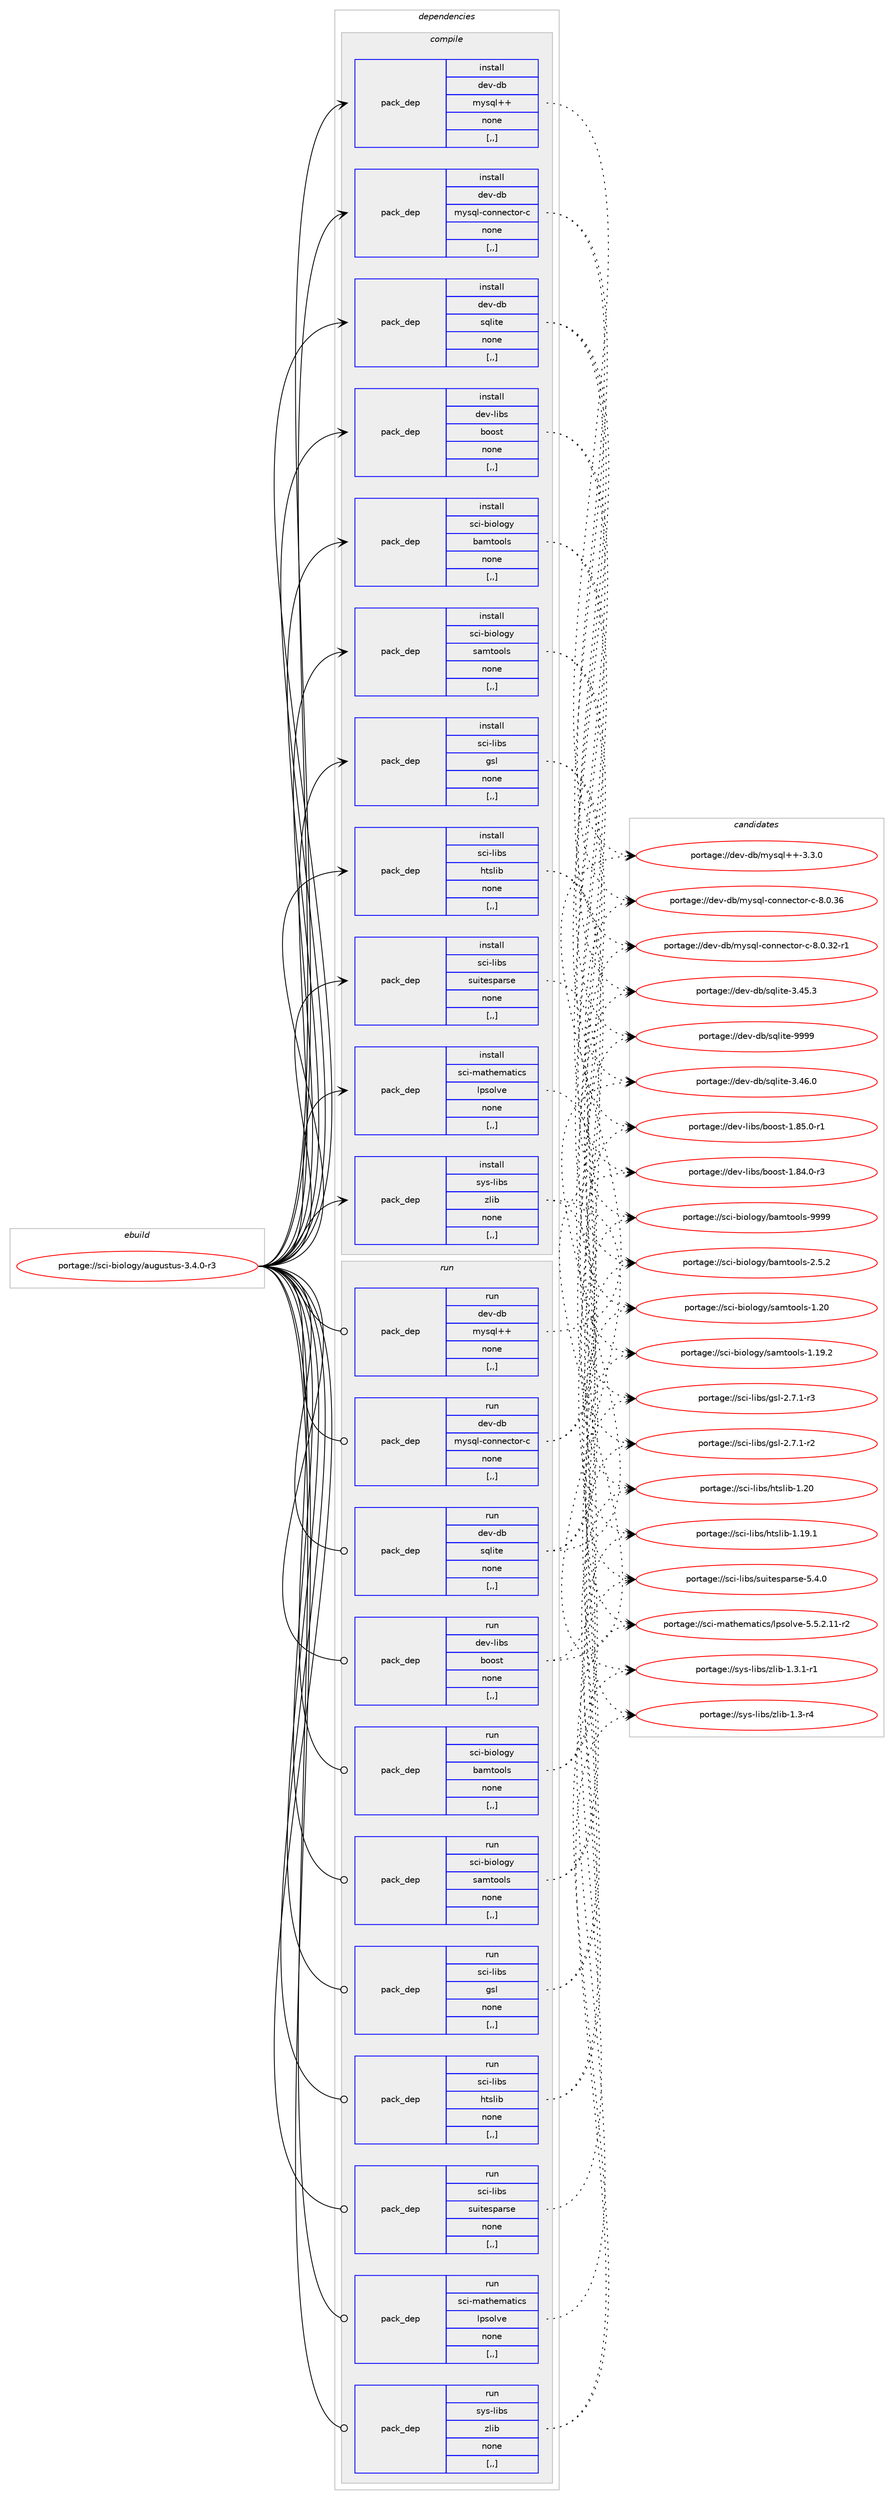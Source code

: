 digraph prolog {

# *************
# Graph options
# *************

newrank=true;
concentrate=true;
compound=true;
graph [rankdir=LR,fontname=Helvetica,fontsize=10,ranksep=1.5];#, ranksep=2.5, nodesep=0.2];
edge  [arrowhead=vee];
node  [fontname=Helvetica,fontsize=10];

# **********
# The ebuild
# **********

subgraph cluster_leftcol {
color=gray;
label=<<i>ebuild</i>>;
id [label="portage://sci-biology/augustus-3.4.0-r3", color=red, width=4, href="../sci-biology/augustus-3.4.0-r3.svg"];
}

# ****************
# The dependencies
# ****************

subgraph cluster_midcol {
color=gray;
label=<<i>dependencies</i>>;
subgraph cluster_compile {
fillcolor="#eeeeee";
style=filled;
label=<<i>compile</i>>;
subgraph pack285102 {
dependency391627 [label=<<TABLE BORDER="0" CELLBORDER="1" CELLSPACING="0" CELLPADDING="4" WIDTH="220"><TR><TD ROWSPAN="6" CELLPADDING="30">pack_dep</TD></TR><TR><TD WIDTH="110">install</TD></TR><TR><TD>dev-db</TD></TR><TR><TD>mysql++</TD></TR><TR><TD>none</TD></TR><TR><TD>[,,]</TD></TR></TABLE>>, shape=none, color=blue];
}
id:e -> dependency391627:w [weight=20,style="solid",arrowhead="vee"];
subgraph pack285103 {
dependency391628 [label=<<TABLE BORDER="0" CELLBORDER="1" CELLSPACING="0" CELLPADDING="4" WIDTH="220"><TR><TD ROWSPAN="6" CELLPADDING="30">pack_dep</TD></TR><TR><TD WIDTH="110">install</TD></TR><TR><TD>dev-db</TD></TR><TR><TD>mysql-connector-c</TD></TR><TR><TD>none</TD></TR><TR><TD>[,,]</TD></TR></TABLE>>, shape=none, color=blue];
}
id:e -> dependency391628:w [weight=20,style="solid",arrowhead="vee"];
subgraph pack285104 {
dependency391629 [label=<<TABLE BORDER="0" CELLBORDER="1" CELLSPACING="0" CELLPADDING="4" WIDTH="220"><TR><TD ROWSPAN="6" CELLPADDING="30">pack_dep</TD></TR><TR><TD WIDTH="110">install</TD></TR><TR><TD>dev-db</TD></TR><TR><TD>sqlite</TD></TR><TR><TD>none</TD></TR><TR><TD>[,,]</TD></TR></TABLE>>, shape=none, color=blue];
}
id:e -> dependency391629:w [weight=20,style="solid",arrowhead="vee"];
subgraph pack285105 {
dependency391630 [label=<<TABLE BORDER="0" CELLBORDER="1" CELLSPACING="0" CELLPADDING="4" WIDTH="220"><TR><TD ROWSPAN="6" CELLPADDING="30">pack_dep</TD></TR><TR><TD WIDTH="110">install</TD></TR><TR><TD>dev-libs</TD></TR><TR><TD>boost</TD></TR><TR><TD>none</TD></TR><TR><TD>[,,]</TD></TR></TABLE>>, shape=none, color=blue];
}
id:e -> dependency391630:w [weight=20,style="solid",arrowhead="vee"];
subgraph pack285106 {
dependency391631 [label=<<TABLE BORDER="0" CELLBORDER="1" CELLSPACING="0" CELLPADDING="4" WIDTH="220"><TR><TD ROWSPAN="6" CELLPADDING="30">pack_dep</TD></TR><TR><TD WIDTH="110">install</TD></TR><TR><TD>sci-biology</TD></TR><TR><TD>bamtools</TD></TR><TR><TD>none</TD></TR><TR><TD>[,,]</TD></TR></TABLE>>, shape=none, color=blue];
}
id:e -> dependency391631:w [weight=20,style="solid",arrowhead="vee"];
subgraph pack285107 {
dependency391632 [label=<<TABLE BORDER="0" CELLBORDER="1" CELLSPACING="0" CELLPADDING="4" WIDTH="220"><TR><TD ROWSPAN="6" CELLPADDING="30">pack_dep</TD></TR><TR><TD WIDTH="110">install</TD></TR><TR><TD>sci-biology</TD></TR><TR><TD>samtools</TD></TR><TR><TD>none</TD></TR><TR><TD>[,,]</TD></TR></TABLE>>, shape=none, color=blue];
}
id:e -> dependency391632:w [weight=20,style="solid",arrowhead="vee"];
subgraph pack285108 {
dependency391633 [label=<<TABLE BORDER="0" CELLBORDER="1" CELLSPACING="0" CELLPADDING="4" WIDTH="220"><TR><TD ROWSPAN="6" CELLPADDING="30">pack_dep</TD></TR><TR><TD WIDTH="110">install</TD></TR><TR><TD>sci-libs</TD></TR><TR><TD>gsl</TD></TR><TR><TD>none</TD></TR><TR><TD>[,,]</TD></TR></TABLE>>, shape=none, color=blue];
}
id:e -> dependency391633:w [weight=20,style="solid",arrowhead="vee"];
subgraph pack285109 {
dependency391634 [label=<<TABLE BORDER="0" CELLBORDER="1" CELLSPACING="0" CELLPADDING="4" WIDTH="220"><TR><TD ROWSPAN="6" CELLPADDING="30">pack_dep</TD></TR><TR><TD WIDTH="110">install</TD></TR><TR><TD>sci-libs</TD></TR><TR><TD>htslib</TD></TR><TR><TD>none</TD></TR><TR><TD>[,,]</TD></TR></TABLE>>, shape=none, color=blue];
}
id:e -> dependency391634:w [weight=20,style="solid",arrowhead="vee"];
subgraph pack285110 {
dependency391635 [label=<<TABLE BORDER="0" CELLBORDER="1" CELLSPACING="0" CELLPADDING="4" WIDTH="220"><TR><TD ROWSPAN="6" CELLPADDING="30">pack_dep</TD></TR><TR><TD WIDTH="110">install</TD></TR><TR><TD>sci-libs</TD></TR><TR><TD>suitesparse</TD></TR><TR><TD>none</TD></TR><TR><TD>[,,]</TD></TR></TABLE>>, shape=none, color=blue];
}
id:e -> dependency391635:w [weight=20,style="solid",arrowhead="vee"];
subgraph pack285111 {
dependency391636 [label=<<TABLE BORDER="0" CELLBORDER="1" CELLSPACING="0" CELLPADDING="4" WIDTH="220"><TR><TD ROWSPAN="6" CELLPADDING="30">pack_dep</TD></TR><TR><TD WIDTH="110">install</TD></TR><TR><TD>sci-mathematics</TD></TR><TR><TD>lpsolve</TD></TR><TR><TD>none</TD></TR><TR><TD>[,,]</TD></TR></TABLE>>, shape=none, color=blue];
}
id:e -> dependency391636:w [weight=20,style="solid",arrowhead="vee"];
subgraph pack285112 {
dependency391637 [label=<<TABLE BORDER="0" CELLBORDER="1" CELLSPACING="0" CELLPADDING="4" WIDTH="220"><TR><TD ROWSPAN="6" CELLPADDING="30">pack_dep</TD></TR><TR><TD WIDTH="110">install</TD></TR><TR><TD>sys-libs</TD></TR><TR><TD>zlib</TD></TR><TR><TD>none</TD></TR><TR><TD>[,,]</TD></TR></TABLE>>, shape=none, color=blue];
}
id:e -> dependency391637:w [weight=20,style="solid",arrowhead="vee"];
}
subgraph cluster_compileandrun {
fillcolor="#eeeeee";
style=filled;
label=<<i>compile and run</i>>;
}
subgraph cluster_run {
fillcolor="#eeeeee";
style=filled;
label=<<i>run</i>>;
subgraph pack285113 {
dependency391638 [label=<<TABLE BORDER="0" CELLBORDER="1" CELLSPACING="0" CELLPADDING="4" WIDTH="220"><TR><TD ROWSPAN="6" CELLPADDING="30">pack_dep</TD></TR><TR><TD WIDTH="110">run</TD></TR><TR><TD>dev-db</TD></TR><TR><TD>mysql++</TD></TR><TR><TD>none</TD></TR><TR><TD>[,,]</TD></TR></TABLE>>, shape=none, color=blue];
}
id:e -> dependency391638:w [weight=20,style="solid",arrowhead="odot"];
subgraph pack285114 {
dependency391639 [label=<<TABLE BORDER="0" CELLBORDER="1" CELLSPACING="0" CELLPADDING="4" WIDTH="220"><TR><TD ROWSPAN="6" CELLPADDING="30">pack_dep</TD></TR><TR><TD WIDTH="110">run</TD></TR><TR><TD>dev-db</TD></TR><TR><TD>mysql-connector-c</TD></TR><TR><TD>none</TD></TR><TR><TD>[,,]</TD></TR></TABLE>>, shape=none, color=blue];
}
id:e -> dependency391639:w [weight=20,style="solid",arrowhead="odot"];
subgraph pack285115 {
dependency391640 [label=<<TABLE BORDER="0" CELLBORDER="1" CELLSPACING="0" CELLPADDING="4" WIDTH="220"><TR><TD ROWSPAN="6" CELLPADDING="30">pack_dep</TD></TR><TR><TD WIDTH="110">run</TD></TR><TR><TD>dev-db</TD></TR><TR><TD>sqlite</TD></TR><TR><TD>none</TD></TR><TR><TD>[,,]</TD></TR></TABLE>>, shape=none, color=blue];
}
id:e -> dependency391640:w [weight=20,style="solid",arrowhead="odot"];
subgraph pack285116 {
dependency391641 [label=<<TABLE BORDER="0" CELLBORDER="1" CELLSPACING="0" CELLPADDING="4" WIDTH="220"><TR><TD ROWSPAN="6" CELLPADDING="30">pack_dep</TD></TR><TR><TD WIDTH="110">run</TD></TR><TR><TD>dev-libs</TD></TR><TR><TD>boost</TD></TR><TR><TD>none</TD></TR><TR><TD>[,,]</TD></TR></TABLE>>, shape=none, color=blue];
}
id:e -> dependency391641:w [weight=20,style="solid",arrowhead="odot"];
subgraph pack285117 {
dependency391642 [label=<<TABLE BORDER="0" CELLBORDER="1" CELLSPACING="0" CELLPADDING="4" WIDTH="220"><TR><TD ROWSPAN="6" CELLPADDING="30">pack_dep</TD></TR><TR><TD WIDTH="110">run</TD></TR><TR><TD>sci-biology</TD></TR><TR><TD>bamtools</TD></TR><TR><TD>none</TD></TR><TR><TD>[,,]</TD></TR></TABLE>>, shape=none, color=blue];
}
id:e -> dependency391642:w [weight=20,style="solid",arrowhead="odot"];
subgraph pack285118 {
dependency391643 [label=<<TABLE BORDER="0" CELLBORDER="1" CELLSPACING="0" CELLPADDING="4" WIDTH="220"><TR><TD ROWSPAN="6" CELLPADDING="30">pack_dep</TD></TR><TR><TD WIDTH="110">run</TD></TR><TR><TD>sci-biology</TD></TR><TR><TD>samtools</TD></TR><TR><TD>none</TD></TR><TR><TD>[,,]</TD></TR></TABLE>>, shape=none, color=blue];
}
id:e -> dependency391643:w [weight=20,style="solid",arrowhead="odot"];
subgraph pack285119 {
dependency391644 [label=<<TABLE BORDER="0" CELLBORDER="1" CELLSPACING="0" CELLPADDING="4" WIDTH="220"><TR><TD ROWSPAN="6" CELLPADDING="30">pack_dep</TD></TR><TR><TD WIDTH="110">run</TD></TR><TR><TD>sci-libs</TD></TR><TR><TD>gsl</TD></TR><TR><TD>none</TD></TR><TR><TD>[,,]</TD></TR></TABLE>>, shape=none, color=blue];
}
id:e -> dependency391644:w [weight=20,style="solid",arrowhead="odot"];
subgraph pack285120 {
dependency391645 [label=<<TABLE BORDER="0" CELLBORDER="1" CELLSPACING="0" CELLPADDING="4" WIDTH="220"><TR><TD ROWSPAN="6" CELLPADDING="30">pack_dep</TD></TR><TR><TD WIDTH="110">run</TD></TR><TR><TD>sci-libs</TD></TR><TR><TD>htslib</TD></TR><TR><TD>none</TD></TR><TR><TD>[,,]</TD></TR></TABLE>>, shape=none, color=blue];
}
id:e -> dependency391645:w [weight=20,style="solid",arrowhead="odot"];
subgraph pack285121 {
dependency391646 [label=<<TABLE BORDER="0" CELLBORDER="1" CELLSPACING="0" CELLPADDING="4" WIDTH="220"><TR><TD ROWSPAN="6" CELLPADDING="30">pack_dep</TD></TR><TR><TD WIDTH="110">run</TD></TR><TR><TD>sci-libs</TD></TR><TR><TD>suitesparse</TD></TR><TR><TD>none</TD></TR><TR><TD>[,,]</TD></TR></TABLE>>, shape=none, color=blue];
}
id:e -> dependency391646:w [weight=20,style="solid",arrowhead="odot"];
subgraph pack285122 {
dependency391647 [label=<<TABLE BORDER="0" CELLBORDER="1" CELLSPACING="0" CELLPADDING="4" WIDTH="220"><TR><TD ROWSPAN="6" CELLPADDING="30">pack_dep</TD></TR><TR><TD WIDTH="110">run</TD></TR><TR><TD>sci-mathematics</TD></TR><TR><TD>lpsolve</TD></TR><TR><TD>none</TD></TR><TR><TD>[,,]</TD></TR></TABLE>>, shape=none, color=blue];
}
id:e -> dependency391647:w [weight=20,style="solid",arrowhead="odot"];
subgraph pack285123 {
dependency391648 [label=<<TABLE BORDER="0" CELLBORDER="1" CELLSPACING="0" CELLPADDING="4" WIDTH="220"><TR><TD ROWSPAN="6" CELLPADDING="30">pack_dep</TD></TR><TR><TD WIDTH="110">run</TD></TR><TR><TD>sys-libs</TD></TR><TR><TD>zlib</TD></TR><TR><TD>none</TD></TR><TR><TD>[,,]</TD></TR></TABLE>>, shape=none, color=blue];
}
id:e -> dependency391648:w [weight=20,style="solid",arrowhead="odot"];
}
}

# **************
# The candidates
# **************

subgraph cluster_choices {
rank=same;
color=gray;
label=<<i>candidates</i>>;

subgraph choice285102 {
color=black;
nodesep=1;
choice1001011184510098471091211151131084343455146514648 [label="portage://dev-db/mysql++-3.3.0", color=red, width=4,href="../dev-db/mysql++-3.3.0.svg"];
dependency391627:e -> choice1001011184510098471091211151131084343455146514648:w [style=dotted,weight="100"];
}
subgraph choice285103 {
color=black;
nodesep=1;
choice100101118451009847109121115113108459911111011010199116111114459945564648465154 [label="portage://dev-db/mysql-connector-c-8.0.36", color=red, width=4,href="../dev-db/mysql-connector-c-8.0.36.svg"];
choice1001011184510098471091211151131084599111110110101991161111144599455646484651504511449 [label="portage://dev-db/mysql-connector-c-8.0.32-r1", color=red, width=4,href="../dev-db/mysql-connector-c-8.0.32-r1.svg"];
dependency391628:e -> choice100101118451009847109121115113108459911111011010199116111114459945564648465154:w [style=dotted,weight="100"];
dependency391628:e -> choice1001011184510098471091211151131084599111110110101991161111144599455646484651504511449:w [style=dotted,weight="100"];
}
subgraph choice285104 {
color=black;
nodesep=1;
choice1001011184510098471151131081051161014557575757 [label="portage://dev-db/sqlite-9999", color=red, width=4,href="../dev-db/sqlite-9999.svg"];
choice10010111845100984711511310810511610145514652544648 [label="portage://dev-db/sqlite-3.46.0", color=red, width=4,href="../dev-db/sqlite-3.46.0.svg"];
choice10010111845100984711511310810511610145514652534651 [label="portage://dev-db/sqlite-3.45.3", color=red, width=4,href="../dev-db/sqlite-3.45.3.svg"];
dependency391629:e -> choice1001011184510098471151131081051161014557575757:w [style=dotted,weight="100"];
dependency391629:e -> choice10010111845100984711511310810511610145514652544648:w [style=dotted,weight="100"];
dependency391629:e -> choice10010111845100984711511310810511610145514652534651:w [style=dotted,weight="100"];
}
subgraph choice285105 {
color=black;
nodesep=1;
choice10010111845108105981154798111111115116454946565346484511449 [label="portage://dev-libs/boost-1.85.0-r1", color=red, width=4,href="../dev-libs/boost-1.85.0-r1.svg"];
choice10010111845108105981154798111111115116454946565246484511451 [label="portage://dev-libs/boost-1.84.0-r3", color=red, width=4,href="../dev-libs/boost-1.84.0-r3.svg"];
dependency391630:e -> choice10010111845108105981154798111111115116454946565346484511449:w [style=dotted,weight="100"];
dependency391630:e -> choice10010111845108105981154798111111115116454946565246484511451:w [style=dotted,weight="100"];
}
subgraph choice285106 {
color=black;
nodesep=1;
choice1159910545981051111081111031214798971091161111111081154557575757 [label="portage://sci-biology/bamtools-9999", color=red, width=4,href="../sci-biology/bamtools-9999.svg"];
choice115991054598105111108111103121479897109116111111108115455046534650 [label="portage://sci-biology/bamtools-2.5.2", color=red, width=4,href="../sci-biology/bamtools-2.5.2.svg"];
dependency391631:e -> choice1159910545981051111081111031214798971091161111111081154557575757:w [style=dotted,weight="100"];
dependency391631:e -> choice115991054598105111108111103121479897109116111111108115455046534650:w [style=dotted,weight="100"];
}
subgraph choice285107 {
color=black;
nodesep=1;
choice11599105459810511110811110312147115971091161111111081154549465048 [label="portage://sci-biology/samtools-1.20", color=red, width=4,href="../sci-biology/samtools-1.20.svg"];
choice115991054598105111108111103121471159710911611111110811545494649574650 [label="portage://sci-biology/samtools-1.19.2", color=red, width=4,href="../sci-biology/samtools-1.19.2.svg"];
dependency391632:e -> choice11599105459810511110811110312147115971091161111111081154549465048:w [style=dotted,weight="100"];
dependency391632:e -> choice115991054598105111108111103121471159710911611111110811545494649574650:w [style=dotted,weight="100"];
}
subgraph choice285108 {
color=black;
nodesep=1;
choice115991054510810598115471031151084550465546494511451 [label="portage://sci-libs/gsl-2.7.1-r3", color=red, width=4,href="../sci-libs/gsl-2.7.1-r3.svg"];
choice115991054510810598115471031151084550465546494511450 [label="portage://sci-libs/gsl-2.7.1-r2", color=red, width=4,href="../sci-libs/gsl-2.7.1-r2.svg"];
dependency391633:e -> choice115991054510810598115471031151084550465546494511451:w [style=dotted,weight="100"];
dependency391633:e -> choice115991054510810598115471031151084550465546494511450:w [style=dotted,weight="100"];
}
subgraph choice285109 {
color=black;
nodesep=1;
choice11599105451081059811547104116115108105984549465048 [label="portage://sci-libs/htslib-1.20", color=red, width=4,href="../sci-libs/htslib-1.20.svg"];
choice115991054510810598115471041161151081059845494649574649 [label="portage://sci-libs/htslib-1.19.1", color=red, width=4,href="../sci-libs/htslib-1.19.1.svg"];
dependency391634:e -> choice11599105451081059811547104116115108105984549465048:w [style=dotted,weight="100"];
dependency391634:e -> choice115991054510810598115471041161151081059845494649574649:w [style=dotted,weight="100"];
}
subgraph choice285110 {
color=black;
nodesep=1;
choice1159910545108105981154711511710511610111511297114115101455346524648 [label="portage://sci-libs/suitesparse-5.4.0", color=red, width=4,href="../sci-libs/suitesparse-5.4.0.svg"];
dependency391635:e -> choice1159910545108105981154711511710511610111511297114115101455346524648:w [style=dotted,weight="100"];
}
subgraph choice285111 {
color=black;
nodesep=1;
choice1159910545109971161041011099711610599115471081121151111081181014553465346504649494511450 [label="portage://sci-mathematics/lpsolve-5.5.2.11-r2", color=red, width=4,href="../sci-mathematics/lpsolve-5.5.2.11-r2.svg"];
dependency391636:e -> choice1159910545109971161041011099711610599115471081121151111081181014553465346504649494511450:w [style=dotted,weight="100"];
}
subgraph choice285112 {
color=black;
nodesep=1;
choice115121115451081059811547122108105984549465146494511449 [label="portage://sys-libs/zlib-1.3.1-r1", color=red, width=4,href="../sys-libs/zlib-1.3.1-r1.svg"];
choice11512111545108105981154712210810598454946514511452 [label="portage://sys-libs/zlib-1.3-r4", color=red, width=4,href="../sys-libs/zlib-1.3-r4.svg"];
dependency391637:e -> choice115121115451081059811547122108105984549465146494511449:w [style=dotted,weight="100"];
dependency391637:e -> choice11512111545108105981154712210810598454946514511452:w [style=dotted,weight="100"];
}
subgraph choice285113 {
color=black;
nodesep=1;
choice1001011184510098471091211151131084343455146514648 [label="portage://dev-db/mysql++-3.3.0", color=red, width=4,href="../dev-db/mysql++-3.3.0.svg"];
dependency391638:e -> choice1001011184510098471091211151131084343455146514648:w [style=dotted,weight="100"];
}
subgraph choice285114 {
color=black;
nodesep=1;
choice100101118451009847109121115113108459911111011010199116111114459945564648465154 [label="portage://dev-db/mysql-connector-c-8.0.36", color=red, width=4,href="../dev-db/mysql-connector-c-8.0.36.svg"];
choice1001011184510098471091211151131084599111110110101991161111144599455646484651504511449 [label="portage://dev-db/mysql-connector-c-8.0.32-r1", color=red, width=4,href="../dev-db/mysql-connector-c-8.0.32-r1.svg"];
dependency391639:e -> choice100101118451009847109121115113108459911111011010199116111114459945564648465154:w [style=dotted,weight="100"];
dependency391639:e -> choice1001011184510098471091211151131084599111110110101991161111144599455646484651504511449:w [style=dotted,weight="100"];
}
subgraph choice285115 {
color=black;
nodesep=1;
choice1001011184510098471151131081051161014557575757 [label="portage://dev-db/sqlite-9999", color=red, width=4,href="../dev-db/sqlite-9999.svg"];
choice10010111845100984711511310810511610145514652544648 [label="portage://dev-db/sqlite-3.46.0", color=red, width=4,href="../dev-db/sqlite-3.46.0.svg"];
choice10010111845100984711511310810511610145514652534651 [label="portage://dev-db/sqlite-3.45.3", color=red, width=4,href="../dev-db/sqlite-3.45.3.svg"];
dependency391640:e -> choice1001011184510098471151131081051161014557575757:w [style=dotted,weight="100"];
dependency391640:e -> choice10010111845100984711511310810511610145514652544648:w [style=dotted,weight="100"];
dependency391640:e -> choice10010111845100984711511310810511610145514652534651:w [style=dotted,weight="100"];
}
subgraph choice285116 {
color=black;
nodesep=1;
choice10010111845108105981154798111111115116454946565346484511449 [label="portage://dev-libs/boost-1.85.0-r1", color=red, width=4,href="../dev-libs/boost-1.85.0-r1.svg"];
choice10010111845108105981154798111111115116454946565246484511451 [label="portage://dev-libs/boost-1.84.0-r3", color=red, width=4,href="../dev-libs/boost-1.84.0-r3.svg"];
dependency391641:e -> choice10010111845108105981154798111111115116454946565346484511449:w [style=dotted,weight="100"];
dependency391641:e -> choice10010111845108105981154798111111115116454946565246484511451:w [style=dotted,weight="100"];
}
subgraph choice285117 {
color=black;
nodesep=1;
choice1159910545981051111081111031214798971091161111111081154557575757 [label="portage://sci-biology/bamtools-9999", color=red, width=4,href="../sci-biology/bamtools-9999.svg"];
choice115991054598105111108111103121479897109116111111108115455046534650 [label="portage://sci-biology/bamtools-2.5.2", color=red, width=4,href="../sci-biology/bamtools-2.5.2.svg"];
dependency391642:e -> choice1159910545981051111081111031214798971091161111111081154557575757:w [style=dotted,weight="100"];
dependency391642:e -> choice115991054598105111108111103121479897109116111111108115455046534650:w [style=dotted,weight="100"];
}
subgraph choice285118 {
color=black;
nodesep=1;
choice11599105459810511110811110312147115971091161111111081154549465048 [label="portage://sci-biology/samtools-1.20", color=red, width=4,href="../sci-biology/samtools-1.20.svg"];
choice115991054598105111108111103121471159710911611111110811545494649574650 [label="portage://sci-biology/samtools-1.19.2", color=red, width=4,href="../sci-biology/samtools-1.19.2.svg"];
dependency391643:e -> choice11599105459810511110811110312147115971091161111111081154549465048:w [style=dotted,weight="100"];
dependency391643:e -> choice115991054598105111108111103121471159710911611111110811545494649574650:w [style=dotted,weight="100"];
}
subgraph choice285119 {
color=black;
nodesep=1;
choice115991054510810598115471031151084550465546494511451 [label="portage://sci-libs/gsl-2.7.1-r3", color=red, width=4,href="../sci-libs/gsl-2.7.1-r3.svg"];
choice115991054510810598115471031151084550465546494511450 [label="portage://sci-libs/gsl-2.7.1-r2", color=red, width=4,href="../sci-libs/gsl-2.7.1-r2.svg"];
dependency391644:e -> choice115991054510810598115471031151084550465546494511451:w [style=dotted,weight="100"];
dependency391644:e -> choice115991054510810598115471031151084550465546494511450:w [style=dotted,weight="100"];
}
subgraph choice285120 {
color=black;
nodesep=1;
choice11599105451081059811547104116115108105984549465048 [label="portage://sci-libs/htslib-1.20", color=red, width=4,href="../sci-libs/htslib-1.20.svg"];
choice115991054510810598115471041161151081059845494649574649 [label="portage://sci-libs/htslib-1.19.1", color=red, width=4,href="../sci-libs/htslib-1.19.1.svg"];
dependency391645:e -> choice11599105451081059811547104116115108105984549465048:w [style=dotted,weight="100"];
dependency391645:e -> choice115991054510810598115471041161151081059845494649574649:w [style=dotted,weight="100"];
}
subgraph choice285121 {
color=black;
nodesep=1;
choice1159910545108105981154711511710511610111511297114115101455346524648 [label="portage://sci-libs/suitesparse-5.4.0", color=red, width=4,href="../sci-libs/suitesparse-5.4.0.svg"];
dependency391646:e -> choice1159910545108105981154711511710511610111511297114115101455346524648:w [style=dotted,weight="100"];
}
subgraph choice285122 {
color=black;
nodesep=1;
choice1159910545109971161041011099711610599115471081121151111081181014553465346504649494511450 [label="portage://sci-mathematics/lpsolve-5.5.2.11-r2", color=red, width=4,href="../sci-mathematics/lpsolve-5.5.2.11-r2.svg"];
dependency391647:e -> choice1159910545109971161041011099711610599115471081121151111081181014553465346504649494511450:w [style=dotted,weight="100"];
}
subgraph choice285123 {
color=black;
nodesep=1;
choice115121115451081059811547122108105984549465146494511449 [label="portage://sys-libs/zlib-1.3.1-r1", color=red, width=4,href="../sys-libs/zlib-1.3.1-r1.svg"];
choice11512111545108105981154712210810598454946514511452 [label="portage://sys-libs/zlib-1.3-r4", color=red, width=4,href="../sys-libs/zlib-1.3-r4.svg"];
dependency391648:e -> choice115121115451081059811547122108105984549465146494511449:w [style=dotted,weight="100"];
dependency391648:e -> choice11512111545108105981154712210810598454946514511452:w [style=dotted,weight="100"];
}
}

}
